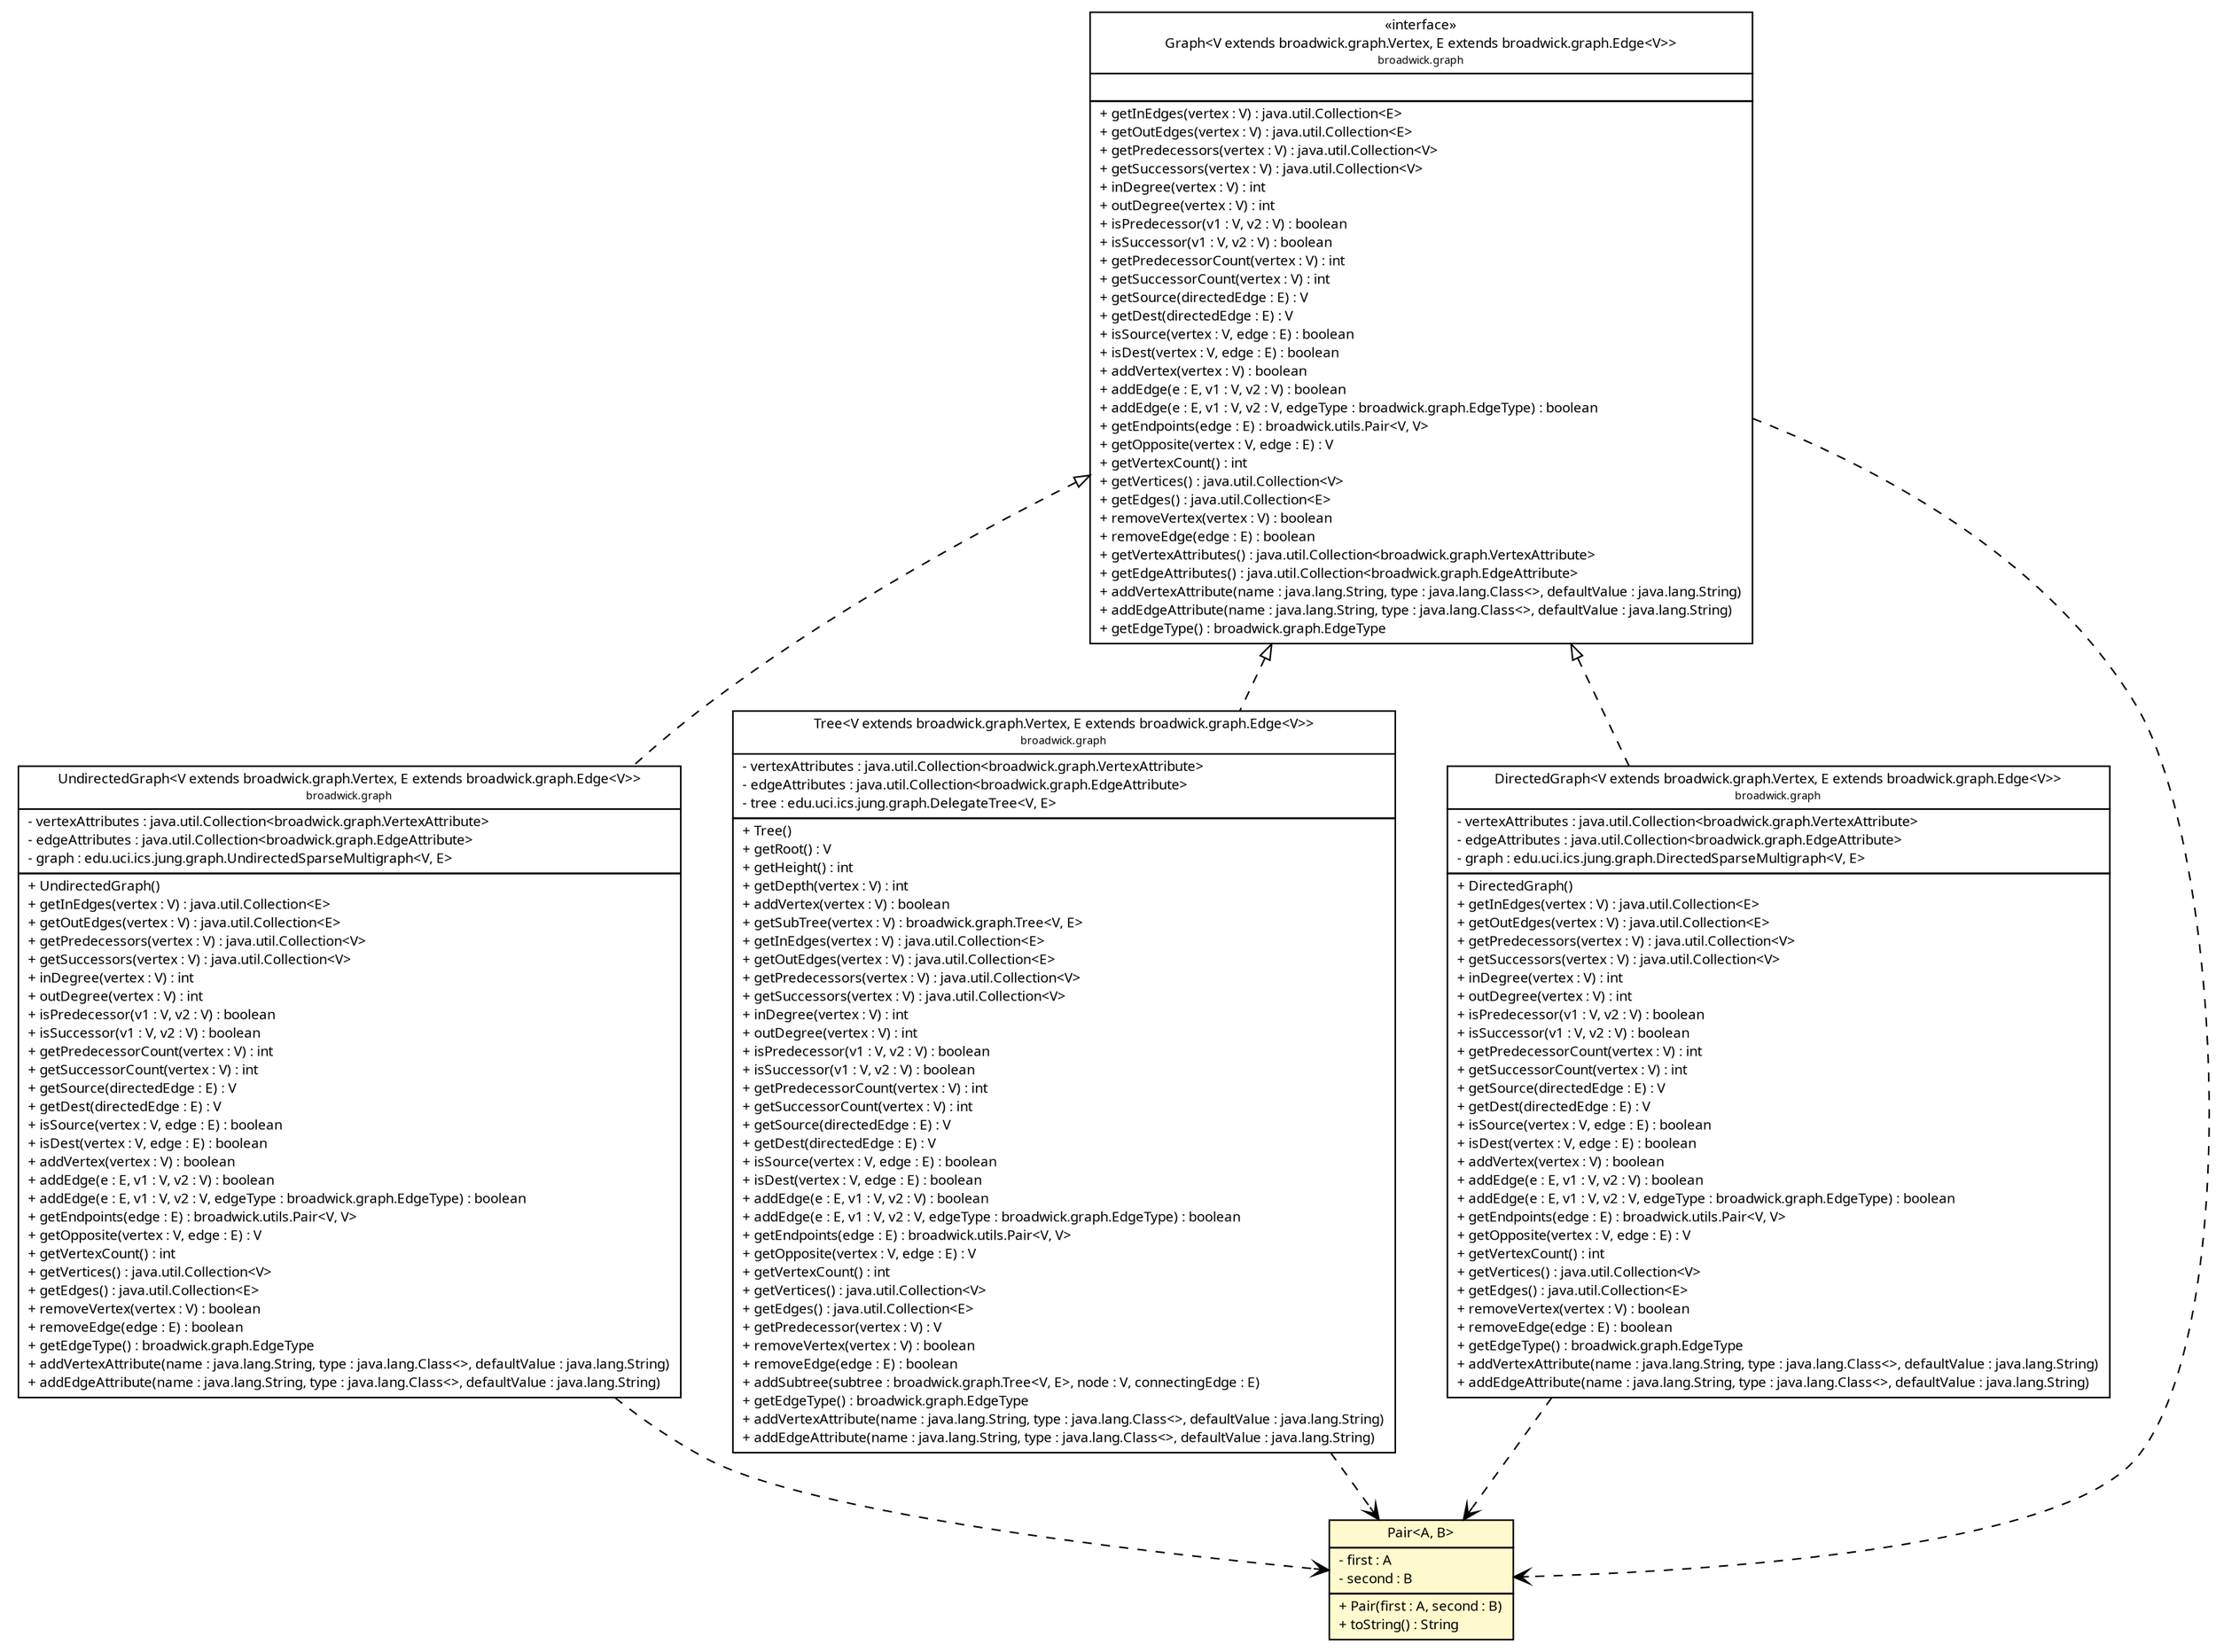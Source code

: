 #!/usr/local/bin/dot
#
# Class diagram 
# Generated by UMLGraph version R5_6 (http://www.umlgraph.org/)
#

digraph G {
	edge [fontname="Trebuchet MS",fontsize=10,labelfontname="Trebuchet MS",labelfontsize=10];
	node [fontname="Trebuchet MS",fontsize=10,shape=plaintext];
	nodesep=0.25;
	ranksep=0.5;
	// broadwick.graph.UndirectedGraph<V extends broadwick.graph.Vertex, E extends broadwick.graph.Edge<V>>
	c16981 [label=<<table title="broadwick.graph.UndirectedGraph" border="0" cellborder="1" cellspacing="0" cellpadding="2" port="p" href="../graph/UndirectedGraph.html">
		<tr><td><table border="0" cellspacing="0" cellpadding="1">
<tr><td align="center" balign="center"><font face="Trebuchet MS"> UndirectedGraph&lt;V extends broadwick.graph.Vertex, E extends broadwick.graph.Edge&lt;V&gt;&gt; </font></td></tr>
<tr><td align="center" balign="center"><font face="Trebuchet MS" point-size="7.0"> broadwick.graph </font></td></tr>
		</table></td></tr>
		<tr><td><table border="0" cellspacing="0" cellpadding="1">
<tr><td align="left" balign="left"> - vertexAttributes : java.util.Collection&lt;broadwick.graph.VertexAttribute&gt; </td></tr>
<tr><td align="left" balign="left"> - edgeAttributes : java.util.Collection&lt;broadwick.graph.EdgeAttribute&gt; </td></tr>
<tr><td align="left" balign="left"> - graph : edu.uci.ics.jung.graph.UndirectedSparseMultigraph&lt;V, E&gt; </td></tr>
		</table></td></tr>
		<tr><td><table border="0" cellspacing="0" cellpadding="1">
<tr><td align="left" balign="left"> + UndirectedGraph() </td></tr>
<tr><td align="left" balign="left"> + getInEdges(vertex : V) : java.util.Collection&lt;E&gt; </td></tr>
<tr><td align="left" balign="left"> + getOutEdges(vertex : V) : java.util.Collection&lt;E&gt; </td></tr>
<tr><td align="left" balign="left"> + getPredecessors(vertex : V) : java.util.Collection&lt;V&gt; </td></tr>
<tr><td align="left" balign="left"> + getSuccessors(vertex : V) : java.util.Collection&lt;V&gt; </td></tr>
<tr><td align="left" balign="left"> + inDegree(vertex : V) : int </td></tr>
<tr><td align="left" balign="left"> + outDegree(vertex : V) : int </td></tr>
<tr><td align="left" balign="left"> + isPredecessor(v1 : V, v2 : V) : boolean </td></tr>
<tr><td align="left" balign="left"> + isSuccessor(v1 : V, v2 : V) : boolean </td></tr>
<tr><td align="left" balign="left"> + getPredecessorCount(vertex : V) : int </td></tr>
<tr><td align="left" balign="left"> + getSuccessorCount(vertex : V) : int </td></tr>
<tr><td align="left" balign="left"> + getSource(directedEdge : E) : V </td></tr>
<tr><td align="left" balign="left"> + getDest(directedEdge : E) : V </td></tr>
<tr><td align="left" balign="left"> + isSource(vertex : V, edge : E) : boolean </td></tr>
<tr><td align="left" balign="left"> + isDest(vertex : V, edge : E) : boolean </td></tr>
<tr><td align="left" balign="left"> + addVertex(vertex : V) : boolean </td></tr>
<tr><td align="left" balign="left"> + addEdge(e : E, v1 : V, v2 : V) : boolean </td></tr>
<tr><td align="left" balign="left"> + addEdge(e : E, v1 : V, v2 : V, edgeType : broadwick.graph.EdgeType) : boolean </td></tr>
<tr><td align="left" balign="left"> + getEndpoints(edge : E) : broadwick.utils.Pair&lt;V, V&gt; </td></tr>
<tr><td align="left" balign="left"> + getOpposite(vertex : V, edge : E) : V </td></tr>
<tr><td align="left" balign="left"> + getVertexCount() : int </td></tr>
<tr><td align="left" balign="left"> + getVertices() : java.util.Collection&lt;V&gt; </td></tr>
<tr><td align="left" balign="left"> + getEdges() : java.util.Collection&lt;E&gt; </td></tr>
<tr><td align="left" balign="left"> + removeVertex(vertex : V) : boolean </td></tr>
<tr><td align="left" balign="left"> + removeEdge(edge : E) : boolean </td></tr>
<tr><td align="left" balign="left"> + getEdgeType() : broadwick.graph.EdgeType </td></tr>
<tr><td align="left" balign="left"> + addVertexAttribute(name : java.lang.String, type : java.lang.Class&lt;&gt;, defaultValue : java.lang.String) </td></tr>
<tr><td align="left" balign="left"> + addEdgeAttribute(name : java.lang.String, type : java.lang.Class&lt;&gt;, defaultValue : java.lang.String) </td></tr>
		</table></td></tr>
		</table>>, URL="../graph/UndirectedGraph.html", fontname="Trebuchet MS", fontcolor="black", fontsize=9.0];
	// broadwick.graph.Tree<V extends broadwick.graph.Vertex, E extends broadwick.graph.Edge<V>>
	c16982 [label=<<table title="broadwick.graph.Tree" border="0" cellborder="1" cellspacing="0" cellpadding="2" port="p" href="../graph/Tree.html">
		<tr><td><table border="0" cellspacing="0" cellpadding="1">
<tr><td align="center" balign="center"><font face="Trebuchet MS"> Tree&lt;V extends broadwick.graph.Vertex, E extends broadwick.graph.Edge&lt;V&gt;&gt; </font></td></tr>
<tr><td align="center" balign="center"><font face="Trebuchet MS" point-size="7.0"> broadwick.graph </font></td></tr>
		</table></td></tr>
		<tr><td><table border="0" cellspacing="0" cellpadding="1">
<tr><td align="left" balign="left"> - vertexAttributes : java.util.Collection&lt;broadwick.graph.VertexAttribute&gt; </td></tr>
<tr><td align="left" balign="left"> - edgeAttributes : java.util.Collection&lt;broadwick.graph.EdgeAttribute&gt; </td></tr>
<tr><td align="left" balign="left"> - tree : edu.uci.ics.jung.graph.DelegateTree&lt;V, E&gt; </td></tr>
		</table></td></tr>
		<tr><td><table border="0" cellspacing="0" cellpadding="1">
<tr><td align="left" balign="left"> + Tree() </td></tr>
<tr><td align="left" balign="left"> + getRoot() : V </td></tr>
<tr><td align="left" balign="left"> + getHeight() : int </td></tr>
<tr><td align="left" balign="left"> + getDepth(vertex : V) : int </td></tr>
<tr><td align="left" balign="left"> + addVertex(vertex : V) : boolean </td></tr>
<tr><td align="left" balign="left"> + getSubTree(vertex : V) : broadwick.graph.Tree&lt;V, E&gt; </td></tr>
<tr><td align="left" balign="left"> + getInEdges(vertex : V) : java.util.Collection&lt;E&gt; </td></tr>
<tr><td align="left" balign="left"> + getOutEdges(vertex : V) : java.util.Collection&lt;E&gt; </td></tr>
<tr><td align="left" balign="left"> + getPredecessors(vertex : V) : java.util.Collection&lt;V&gt; </td></tr>
<tr><td align="left" balign="left"> + getSuccessors(vertex : V) : java.util.Collection&lt;V&gt; </td></tr>
<tr><td align="left" balign="left"> + inDegree(vertex : V) : int </td></tr>
<tr><td align="left" balign="left"> + outDegree(vertex : V) : int </td></tr>
<tr><td align="left" balign="left"> + isPredecessor(v1 : V, v2 : V) : boolean </td></tr>
<tr><td align="left" balign="left"> + isSuccessor(v1 : V, v2 : V) : boolean </td></tr>
<tr><td align="left" balign="left"> + getPredecessorCount(vertex : V) : int </td></tr>
<tr><td align="left" balign="left"> + getSuccessorCount(vertex : V) : int </td></tr>
<tr><td align="left" balign="left"> + getSource(directedEdge : E) : V </td></tr>
<tr><td align="left" balign="left"> + getDest(directedEdge : E) : V </td></tr>
<tr><td align="left" balign="left"> + isSource(vertex : V, edge : E) : boolean </td></tr>
<tr><td align="left" balign="left"> + isDest(vertex : V, edge : E) : boolean </td></tr>
<tr><td align="left" balign="left"> + addEdge(e : E, v1 : V, v2 : V) : boolean </td></tr>
<tr><td align="left" balign="left"> + addEdge(e : E, v1 : V, v2 : V, edgeType : broadwick.graph.EdgeType) : boolean </td></tr>
<tr><td align="left" balign="left"> + getEndpoints(edge : E) : broadwick.utils.Pair&lt;V, V&gt; </td></tr>
<tr><td align="left" balign="left"> + getOpposite(vertex : V, edge : E) : V </td></tr>
<tr><td align="left" balign="left"> + getVertexCount() : int </td></tr>
<tr><td align="left" balign="left"> + getVertices() : java.util.Collection&lt;V&gt; </td></tr>
<tr><td align="left" balign="left"> + getEdges() : java.util.Collection&lt;E&gt; </td></tr>
<tr><td align="left" balign="left"> + getPredecessor(vertex : V) : V </td></tr>
<tr><td align="left" balign="left"> + removeVertex(vertex : V) : boolean </td></tr>
<tr><td align="left" balign="left"> + removeEdge(edge : E) : boolean </td></tr>
<tr><td align="left" balign="left"> + addSubtree(subtree : broadwick.graph.Tree&lt;V, E&gt;, node : V, connectingEdge : E) </td></tr>
<tr><td align="left" balign="left"> + getEdgeType() : broadwick.graph.EdgeType </td></tr>
<tr><td align="left" balign="left"> + addVertexAttribute(name : java.lang.String, type : java.lang.Class&lt;&gt;, defaultValue : java.lang.String) </td></tr>
<tr><td align="left" balign="left"> + addEdgeAttribute(name : java.lang.String, type : java.lang.Class&lt;&gt;, defaultValue : java.lang.String) </td></tr>
		</table></td></tr>
		</table>>, URL="../graph/Tree.html", fontname="Trebuchet MS", fontcolor="black", fontsize=9.0];
	// broadwick.graph.Graph<V extends broadwick.graph.Vertex, E extends broadwick.graph.Edge<V>>
	c16983 [label=<<table title="broadwick.graph.Graph" border="0" cellborder="1" cellspacing="0" cellpadding="2" port="p" href="../graph/Graph.html">
		<tr><td><table border="0" cellspacing="0" cellpadding="1">
<tr><td align="center" balign="center"> &#171;interface&#187; </td></tr>
<tr><td align="center" balign="center"><font face="Trebuchet MS"> Graph&lt;V extends broadwick.graph.Vertex, E extends broadwick.graph.Edge&lt;V&gt;&gt; </font></td></tr>
<tr><td align="center" balign="center"><font face="Trebuchet MS" point-size="7.0"> broadwick.graph </font></td></tr>
		</table></td></tr>
		<tr><td><table border="0" cellspacing="0" cellpadding="1">
<tr><td align="left" balign="left">  </td></tr>
		</table></td></tr>
		<tr><td><table border="0" cellspacing="0" cellpadding="1">
<tr><td align="left" balign="left"> + getInEdges(vertex : V) : java.util.Collection&lt;E&gt; </td></tr>
<tr><td align="left" balign="left"> + getOutEdges(vertex : V) : java.util.Collection&lt;E&gt; </td></tr>
<tr><td align="left" balign="left"> + getPredecessors(vertex : V) : java.util.Collection&lt;V&gt; </td></tr>
<tr><td align="left" balign="left"> + getSuccessors(vertex : V) : java.util.Collection&lt;V&gt; </td></tr>
<tr><td align="left" balign="left"> + inDegree(vertex : V) : int </td></tr>
<tr><td align="left" balign="left"> + outDegree(vertex : V) : int </td></tr>
<tr><td align="left" balign="left"> + isPredecessor(v1 : V, v2 : V) : boolean </td></tr>
<tr><td align="left" balign="left"> + isSuccessor(v1 : V, v2 : V) : boolean </td></tr>
<tr><td align="left" balign="left"> + getPredecessorCount(vertex : V) : int </td></tr>
<tr><td align="left" balign="left"> + getSuccessorCount(vertex : V) : int </td></tr>
<tr><td align="left" balign="left"> + getSource(directedEdge : E) : V </td></tr>
<tr><td align="left" balign="left"> + getDest(directedEdge : E) : V </td></tr>
<tr><td align="left" balign="left"> + isSource(vertex : V, edge : E) : boolean </td></tr>
<tr><td align="left" balign="left"> + isDest(vertex : V, edge : E) : boolean </td></tr>
<tr><td align="left" balign="left"> + addVertex(vertex : V) : boolean </td></tr>
<tr><td align="left" balign="left"> + addEdge(e : E, v1 : V, v2 : V) : boolean </td></tr>
<tr><td align="left" balign="left"> + addEdge(e : E, v1 : V, v2 : V, edgeType : broadwick.graph.EdgeType) : boolean </td></tr>
<tr><td align="left" balign="left"> + getEndpoints(edge : E) : broadwick.utils.Pair&lt;V, V&gt; </td></tr>
<tr><td align="left" balign="left"> + getOpposite(vertex : V, edge : E) : V </td></tr>
<tr><td align="left" balign="left"> + getVertexCount() : int </td></tr>
<tr><td align="left" balign="left"> + getVertices() : java.util.Collection&lt;V&gt; </td></tr>
<tr><td align="left" balign="left"> + getEdges() : java.util.Collection&lt;E&gt; </td></tr>
<tr><td align="left" balign="left"> + removeVertex(vertex : V) : boolean </td></tr>
<tr><td align="left" balign="left"> + removeEdge(edge : E) : boolean </td></tr>
<tr><td align="left" balign="left"> + getVertexAttributes() : java.util.Collection&lt;broadwick.graph.VertexAttribute&gt; </td></tr>
<tr><td align="left" balign="left"> + getEdgeAttributes() : java.util.Collection&lt;broadwick.graph.EdgeAttribute&gt; </td></tr>
<tr><td align="left" balign="left"> + addVertexAttribute(name : java.lang.String, type : java.lang.Class&lt;&gt;, defaultValue : java.lang.String) </td></tr>
<tr><td align="left" balign="left"> + addEdgeAttribute(name : java.lang.String, type : java.lang.Class&lt;&gt;, defaultValue : java.lang.String) </td></tr>
<tr><td align="left" balign="left"> + getEdgeType() : broadwick.graph.EdgeType </td></tr>
		</table></td></tr>
		</table>>, URL="../graph/Graph.html", fontname="Trebuchet MS", fontcolor="black", fontsize=9.0];
	// broadwick.graph.DirectedGraph<V extends broadwick.graph.Vertex, E extends broadwick.graph.Edge<V>>
	c16987 [label=<<table title="broadwick.graph.DirectedGraph" border="0" cellborder="1" cellspacing="0" cellpadding="2" port="p" href="../graph/DirectedGraph.html">
		<tr><td><table border="0" cellspacing="0" cellpadding="1">
<tr><td align="center" balign="center"><font face="Trebuchet MS"> DirectedGraph&lt;V extends broadwick.graph.Vertex, E extends broadwick.graph.Edge&lt;V&gt;&gt; </font></td></tr>
<tr><td align="center" balign="center"><font face="Trebuchet MS" point-size="7.0"> broadwick.graph </font></td></tr>
		</table></td></tr>
		<tr><td><table border="0" cellspacing="0" cellpadding="1">
<tr><td align="left" balign="left"> - vertexAttributes : java.util.Collection&lt;broadwick.graph.VertexAttribute&gt; </td></tr>
<tr><td align="left" balign="left"> - edgeAttributes : java.util.Collection&lt;broadwick.graph.EdgeAttribute&gt; </td></tr>
<tr><td align="left" balign="left"> - graph : edu.uci.ics.jung.graph.DirectedSparseMultigraph&lt;V, E&gt; </td></tr>
		</table></td></tr>
		<tr><td><table border="0" cellspacing="0" cellpadding="1">
<tr><td align="left" balign="left"> + DirectedGraph() </td></tr>
<tr><td align="left" balign="left"> + getInEdges(vertex : V) : java.util.Collection&lt;E&gt; </td></tr>
<tr><td align="left" balign="left"> + getOutEdges(vertex : V) : java.util.Collection&lt;E&gt; </td></tr>
<tr><td align="left" balign="left"> + getPredecessors(vertex : V) : java.util.Collection&lt;V&gt; </td></tr>
<tr><td align="left" balign="left"> + getSuccessors(vertex : V) : java.util.Collection&lt;V&gt; </td></tr>
<tr><td align="left" balign="left"> + inDegree(vertex : V) : int </td></tr>
<tr><td align="left" balign="left"> + outDegree(vertex : V) : int </td></tr>
<tr><td align="left" balign="left"> + isPredecessor(v1 : V, v2 : V) : boolean </td></tr>
<tr><td align="left" balign="left"> + isSuccessor(v1 : V, v2 : V) : boolean </td></tr>
<tr><td align="left" balign="left"> + getPredecessorCount(vertex : V) : int </td></tr>
<tr><td align="left" balign="left"> + getSuccessorCount(vertex : V) : int </td></tr>
<tr><td align="left" balign="left"> + getSource(directedEdge : E) : V </td></tr>
<tr><td align="left" balign="left"> + getDest(directedEdge : E) : V </td></tr>
<tr><td align="left" balign="left"> + isSource(vertex : V, edge : E) : boolean </td></tr>
<tr><td align="left" balign="left"> + isDest(vertex : V, edge : E) : boolean </td></tr>
<tr><td align="left" balign="left"> + addVertex(vertex : V) : boolean </td></tr>
<tr><td align="left" balign="left"> + addEdge(e : E, v1 : V, v2 : V) : boolean </td></tr>
<tr><td align="left" balign="left"> + addEdge(e : E, v1 : V, v2 : V, edgeType : broadwick.graph.EdgeType) : boolean </td></tr>
<tr><td align="left" balign="left"> + getEndpoints(edge : E) : broadwick.utils.Pair&lt;V, V&gt; </td></tr>
<tr><td align="left" balign="left"> + getOpposite(vertex : V, edge : E) : V </td></tr>
<tr><td align="left" balign="left"> + getVertexCount() : int </td></tr>
<tr><td align="left" balign="left"> + getVertices() : java.util.Collection&lt;V&gt; </td></tr>
<tr><td align="left" balign="left"> + getEdges() : java.util.Collection&lt;E&gt; </td></tr>
<tr><td align="left" balign="left"> + removeVertex(vertex : V) : boolean </td></tr>
<tr><td align="left" balign="left"> + removeEdge(edge : E) : boolean </td></tr>
<tr><td align="left" balign="left"> + getEdgeType() : broadwick.graph.EdgeType </td></tr>
<tr><td align="left" balign="left"> + addVertexAttribute(name : java.lang.String, type : java.lang.Class&lt;&gt;, defaultValue : java.lang.String) </td></tr>
<tr><td align="left" balign="left"> + addEdgeAttribute(name : java.lang.String, type : java.lang.Class&lt;&gt;, defaultValue : java.lang.String) </td></tr>
		</table></td></tr>
		</table>>, URL="../graph/DirectedGraph.html", fontname="Trebuchet MS", fontcolor="black", fontsize=9.0];
	// broadwick.utils.Pair<A, B>
	c17043 [label=<<table title="broadwick.utils.Pair" border="0" cellborder="1" cellspacing="0" cellpadding="2" port="p" bgcolor="lemonChiffon" href="./Pair.html">
		<tr><td><table border="0" cellspacing="0" cellpadding="1">
<tr><td align="center" balign="center"><font face="Trebuchet MS"> Pair&lt;A, B&gt; </font></td></tr>
		</table></td></tr>
		<tr><td><table border="0" cellspacing="0" cellpadding="1">
<tr><td align="left" balign="left"> - first : A </td></tr>
<tr><td align="left" balign="left"> - second : B </td></tr>
		</table></td></tr>
		<tr><td><table border="0" cellspacing="0" cellpadding="1">
<tr><td align="left" balign="left"> + Pair(first : A, second : B) </td></tr>
<tr><td align="left" balign="left"> + toString() : String </td></tr>
		</table></td></tr>
		</table>>, URL="./Pair.html", fontname="Trebuchet MS", fontcolor="black", fontsize=9.0];
	//broadwick.graph.UndirectedGraph<V extends broadwick.graph.Vertex, E extends broadwick.graph.Edge<V>> implements broadwick.graph.Graph<V extends broadwick.graph.Vertex, E extends broadwick.graph.Edge<V>>
	c16983:p -> c16981:p [dir=back,arrowtail=empty,style=dashed];
	//broadwick.graph.Tree<V extends broadwick.graph.Vertex, E extends broadwick.graph.Edge<V>> implements broadwick.graph.Graph<V extends broadwick.graph.Vertex, E extends broadwick.graph.Edge<V>>
	c16983:p -> c16982:p [dir=back,arrowtail=empty,style=dashed];
	//broadwick.graph.DirectedGraph<V extends broadwick.graph.Vertex, E extends broadwick.graph.Edge<V>> implements broadwick.graph.Graph<V extends broadwick.graph.Vertex, E extends broadwick.graph.Edge<V>>
	c16983:p -> c16987:p [dir=back,arrowtail=empty,style=dashed];
	// broadwick.graph.UndirectedGraph<V extends broadwick.graph.Vertex, E extends broadwick.graph.Edge<V>> DEPEND broadwick.utils.Pair<A, B>
	c16981:p -> c17043:p [taillabel="", label="", headlabel="", fontname="Trebuchet MS", fontcolor="black", fontsize=10.0, color="black", arrowhead=open, style=dashed];
	// broadwick.graph.Tree<V extends broadwick.graph.Vertex, E extends broadwick.graph.Edge<V>> DEPEND broadwick.utils.Pair<A, B>
	c16982:p -> c17043:p [taillabel="", label="", headlabel="", fontname="Trebuchet MS", fontcolor="black", fontsize=10.0, color="black", arrowhead=open, style=dashed];
	// broadwick.graph.Graph<V extends broadwick.graph.Vertex, E extends broadwick.graph.Edge<V>> DEPEND broadwick.utils.Pair<A, B>
	c16983:p -> c17043:p [taillabel="", label="", headlabel="", fontname="Trebuchet MS", fontcolor="black", fontsize=10.0, color="black", arrowhead=open, style=dashed];
	// broadwick.graph.DirectedGraph<V extends broadwick.graph.Vertex, E extends broadwick.graph.Edge<V>> DEPEND broadwick.utils.Pair<A, B>
	c16987:p -> c17043:p [taillabel="", label="", headlabel="", fontname="Trebuchet MS", fontcolor="black", fontsize=10.0, color="black", arrowhead=open, style=dashed];
}

